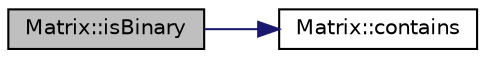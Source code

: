 digraph "Matrix::isBinary"
{
  bgcolor="transparent";
  edge [fontname="Helvetica",fontsize="10",labelfontname="Helvetica",labelfontsize="10"];
  node [fontname="Helvetica",fontsize="10",shape=record];
  rankdir="LR";
  Node101 [label="Matrix::isBinary",height=0.2,width=0.4,color="black", fillcolor="grey75", style="filled", fontcolor="black"];
  Node101 -> Node102 [color="midnightblue",fontsize="10",style="solid",fontname="Helvetica"];
  Node102 [label="Matrix::contains",height=0.2,width=0.4,color="black",URL="$classMatrix.html#a13c1c4acf8b0bdb386f4da571f500282",tooltip="Checks if the matrix contains a value. "];
}
